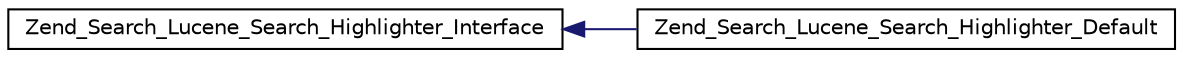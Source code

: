 digraph G
{
  edge [fontname="Helvetica",fontsize="10",labelfontname="Helvetica",labelfontsize="10"];
  node [fontname="Helvetica",fontsize="10",shape=record];
  rankdir="LR";
  Node1 [label="Zend_Search_Lucene_Search_Highlighter_Interface",height=0.2,width=0.4,color="black", fillcolor="white", style="filled",URL="$interface_zend___search___lucene___search___highlighter___interface.html"];
  Node1 -> Node2 [dir="back",color="midnightblue",fontsize="10",style="solid",fontname="Helvetica"];
  Node2 [label="Zend_Search_Lucene_Search_Highlighter_Default",height=0.2,width=0.4,color="black", fillcolor="white", style="filled",URL="$class_zend___search___lucene___search___highlighter___default.html"];
}
